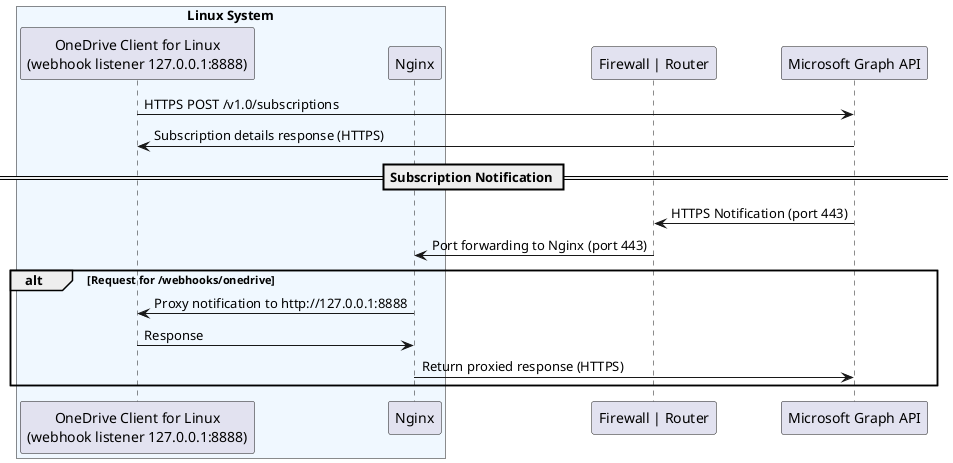 @startuml

skinparam SequenceBoxBackgroundColor<<Internal>> AliceBlue

box "Linux System"<<Internal>>
  participant ClientApp as "OneDrive Client for Linux\n(webhook listener 127.0.0.1:8888)"
  participant Nginx
end box

participant Firewall as "Firewall | Router"
participant GraphAPI as "Microsoft Graph API"

ClientApp -> GraphAPI: HTTPS POST /v1.0/subscriptions
GraphAPI -> ClientApp: Subscription details response (HTTPS)

== Subscription Notification ==
GraphAPI -> Firewall: HTTPS Notification (port 443)
Firewall -> Nginx: Port forwarding to Nginx (port 443)

alt Request for /webhooks/onedrive
    Nginx -> ClientApp: Proxy notification to http://127.0.0.1:8888
    ClientApp -> Nginx: Response
    Nginx -> GraphAPI: Return proxied response (HTTPS)
end
@enduml